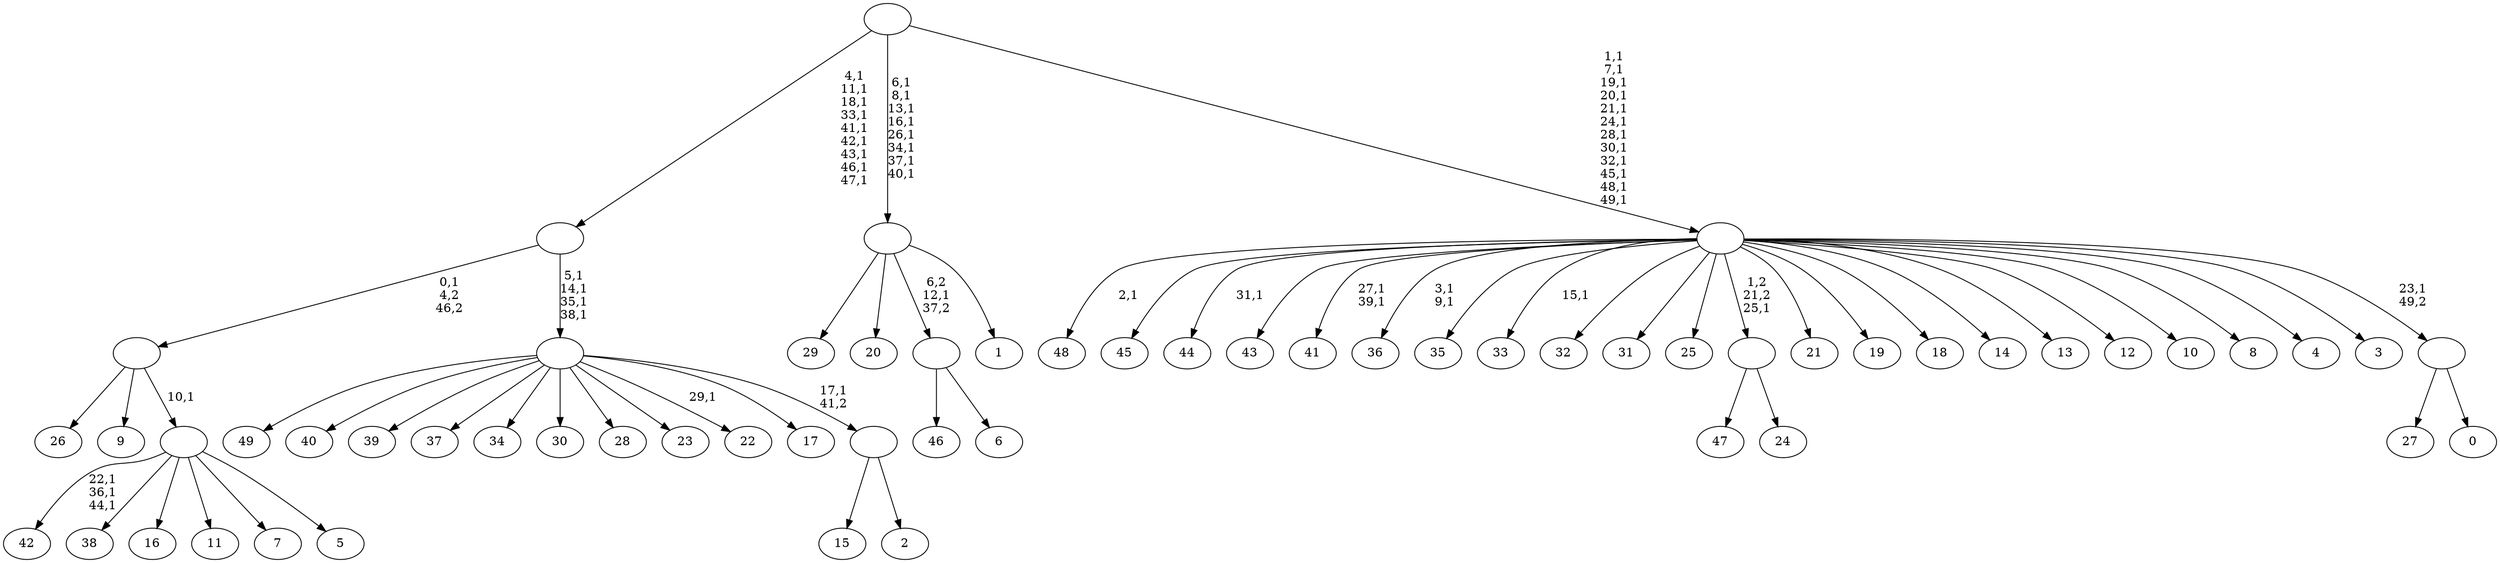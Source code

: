 digraph T {
	100 [label="49"]
	99 [label="48"]
	97 [label="47"]
	96 [label="46"]
	95 [label="45"]
	94 [label="44"]
	92 [label="43"]
	91 [label="42"]
	87 [label="41"]
	84 [label="40"]
	83 [label="39"]
	82 [label="38"]
	81 [label="37"]
	80 [label="36"]
	77 [label="35"]
	76 [label="34"]
	75 [label="33"]
	73 [label="32"]
	72 [label="31"]
	71 [label="30"]
	70 [label="29"]
	69 [label="28"]
	68 [label="27"]
	67 [label="26"]
	66 [label="25"]
	65 [label="24"]
	64 [label=""]
	63 [label="23"]
	62 [label="22"]
	60 [label="21"]
	59 [label="20"]
	58 [label="19"]
	57 [label="18"]
	56 [label="17"]
	55 [label="16"]
	54 [label="15"]
	53 [label="14"]
	52 [label="13"]
	51 [label="12"]
	50 [label="11"]
	49 [label="10"]
	48 [label="9"]
	47 [label="8"]
	46 [label="7"]
	45 [label="6"]
	44 [label=""]
	43 [label="5"]
	42 [label=""]
	41 [label=""]
	40 [label="4"]
	39 [label="3"]
	38 [label="2"]
	37 [label=""]
	36 [label=""]
	32 [label=""]
	23 [label="1"]
	22 [label=""]
	14 [label="0"]
	13 [label=""]
	12 [label=""]
	0 [label=""]
	64 -> 97 [label=""]
	64 -> 65 [label=""]
	44 -> 96 [label=""]
	44 -> 45 [label=""]
	42 -> 91 [label="22,1\n36,1\n44,1"]
	42 -> 82 [label=""]
	42 -> 55 [label=""]
	42 -> 50 [label=""]
	42 -> 46 [label=""]
	42 -> 43 [label=""]
	41 -> 67 [label=""]
	41 -> 48 [label=""]
	41 -> 42 [label="10,1"]
	37 -> 54 [label=""]
	37 -> 38 [label=""]
	36 -> 62 [label="29,1"]
	36 -> 100 [label=""]
	36 -> 84 [label=""]
	36 -> 83 [label=""]
	36 -> 81 [label=""]
	36 -> 76 [label=""]
	36 -> 71 [label=""]
	36 -> 69 [label=""]
	36 -> 63 [label=""]
	36 -> 56 [label=""]
	36 -> 37 [label="17,1\n41,2"]
	32 -> 36 [label="5,1\n14,1\n35,1\n38,1"]
	32 -> 41 [label="0,1\n4,2\n46,2"]
	22 -> 70 [label=""]
	22 -> 59 [label=""]
	22 -> 44 [label="6,2\n12,1\n37,2"]
	22 -> 23 [label=""]
	13 -> 68 [label=""]
	13 -> 14 [label=""]
	12 -> 75 [label="15,1"]
	12 -> 80 [label="3,1\n9,1"]
	12 -> 87 [label="27,1\n39,1"]
	12 -> 94 [label="31,1"]
	12 -> 99 [label="2,1"]
	12 -> 95 [label=""]
	12 -> 92 [label=""]
	12 -> 77 [label=""]
	12 -> 73 [label=""]
	12 -> 72 [label=""]
	12 -> 66 [label=""]
	12 -> 64 [label="1,2\n21,2\n25,1"]
	12 -> 60 [label=""]
	12 -> 58 [label=""]
	12 -> 57 [label=""]
	12 -> 53 [label=""]
	12 -> 52 [label=""]
	12 -> 51 [label=""]
	12 -> 49 [label=""]
	12 -> 47 [label=""]
	12 -> 40 [label=""]
	12 -> 39 [label=""]
	12 -> 13 [label="23,1\n49,2"]
	0 -> 12 [label="1,1\n7,1\n19,1\n20,1\n21,1\n24,1\n28,1\n30,1\n32,1\n45,1\n48,1\n49,1"]
	0 -> 22 [label="6,1\n8,1\n13,1\n16,1\n26,1\n34,1\n37,1\n40,1"]
	0 -> 32 [label="4,1\n11,1\n18,1\n33,1\n41,1\n42,1\n43,1\n46,1\n47,1"]
}
